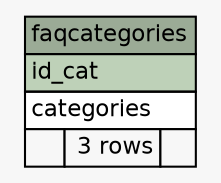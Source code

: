 // dot 2.38.0 on Mac OS X 10.9.4
// SchemaSpy rev 590
digraph "faqcategories" {
  graph [
    rankdir="RL"
    bgcolor="#f7f7f7"
    nodesep="0.18"
    ranksep="0.46"
    fontname="Helvetica"
    fontsize="11"
  ];
  node [
    fontname="Helvetica"
    fontsize="11"
    shape="plaintext"
  ];
  edge [
    arrowsize="0.8"
  ];
  "faqcategories" [
    label=<
    <TABLE BORDER="0" CELLBORDER="1" CELLSPACING="0" BGCOLOR="#ffffff">
      <TR><TD COLSPAN="3" BGCOLOR="#9bab96" ALIGN="CENTER">faqcategories</TD></TR>
      <TR><TD PORT="id_cat" COLSPAN="3" BGCOLOR="#bed1b8" ALIGN="LEFT">id_cat</TD></TR>
      <TR><TD PORT="categories" COLSPAN="3" ALIGN="LEFT">categories</TD></TR>
      <TR><TD ALIGN="LEFT" BGCOLOR="#f7f7f7">  </TD><TD ALIGN="RIGHT" BGCOLOR="#f7f7f7">3 rows</TD><TD ALIGN="RIGHT" BGCOLOR="#f7f7f7">  </TD></TR>
    </TABLE>>
    URL="tables/faqcategories.html"
    tooltip="faqcategories"
  ];
}
